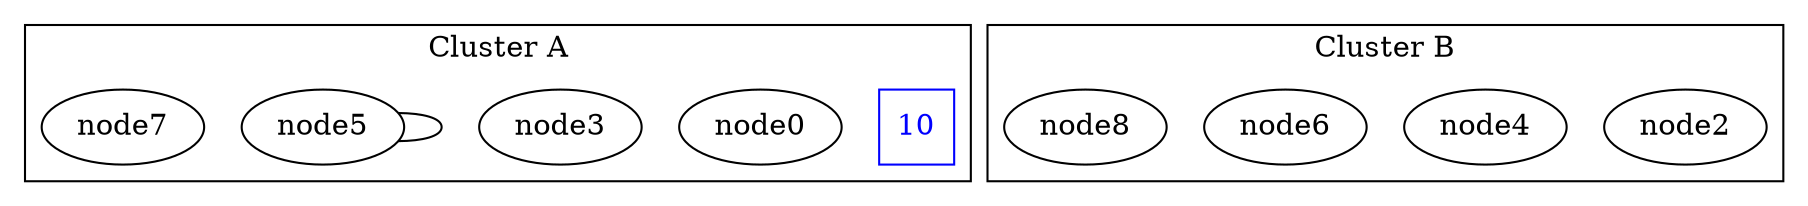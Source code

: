 graph {
compound=true
node1 [
    name=Isolate1
    dates=18248.9987515605
    label=10
    shape=square
  ];
  
  subgraph cluster_a {
    label="Cluster A";
    node1 [color=blue fontcolor=blue]
    node0; node1; node3; node5; node7;
  }
  subgraph cluster_b {
    label="Cluster B";
    node2; node4; node6; node8;
  }
  
  node5 -- node5 [ltail=cluster_a lhead=cluster_a];

}